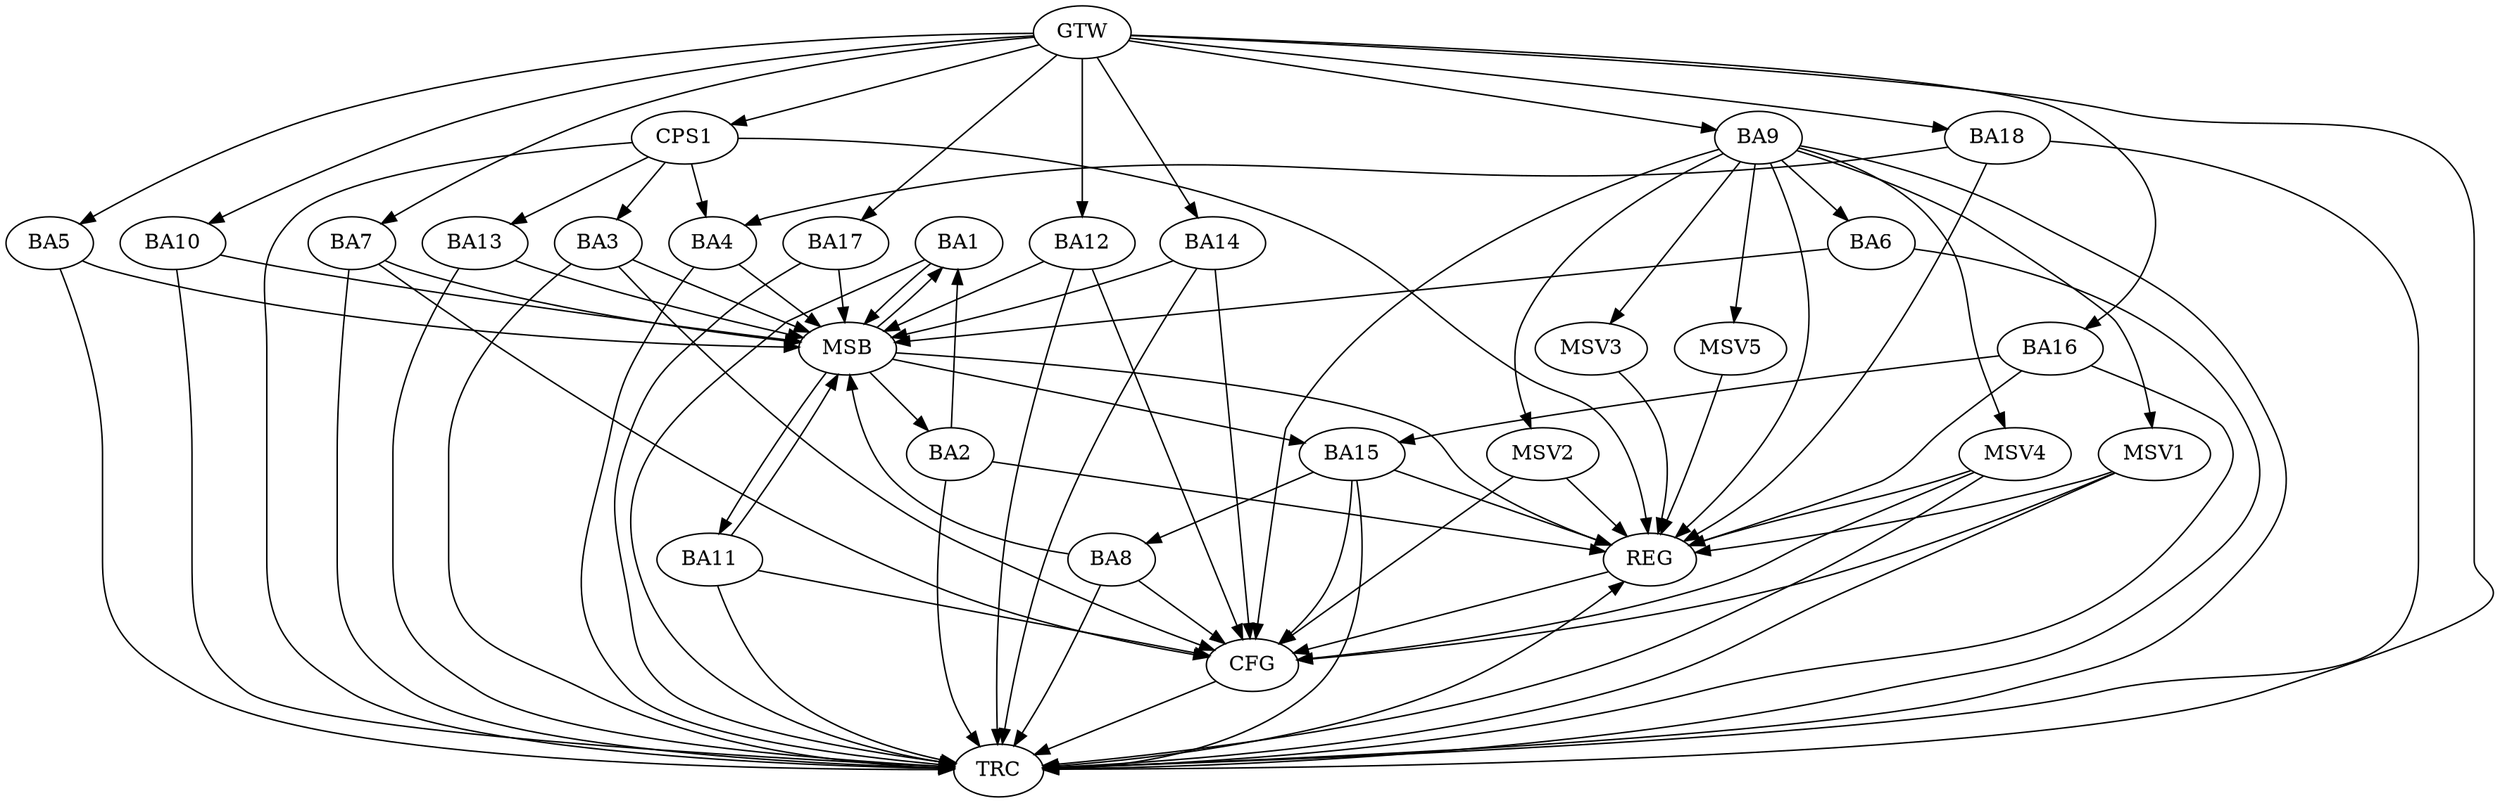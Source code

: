 strict digraph G {
  BA1 [ label="BA1" ];
  BA2 [ label="BA2" ];
  BA3 [ label="BA3" ];
  BA4 [ label="BA4" ];
  BA5 [ label="BA5" ];
  BA6 [ label="BA6" ];
  BA7 [ label="BA7" ];
  BA8 [ label="BA8" ];
  BA9 [ label="BA9" ];
  BA10 [ label="BA10" ];
  BA11 [ label="BA11" ];
  BA12 [ label="BA12" ];
  BA13 [ label="BA13" ];
  BA14 [ label="BA14" ];
  BA15 [ label="BA15" ];
  BA16 [ label="BA16" ];
  BA17 [ label="BA17" ];
  BA18 [ label="BA18" ];
  CPS1 [ label="CPS1" ];
  GTW [ label="GTW" ];
  REG [ label="REG" ];
  MSB [ label="MSB" ];
  CFG [ label="CFG" ];
  TRC [ label="TRC" ];
  MSV1 [ label="MSV1" ];
  MSV2 [ label="MSV2" ];
  MSV3 [ label="MSV3" ];
  MSV4 [ label="MSV4" ];
  MSV5 [ label="MSV5" ];
  BA2 -> BA1;
  BA9 -> BA6;
  BA15 -> BA8;
  BA16 -> BA15;
  BA18 -> BA4;
  CPS1 -> BA3;
  CPS1 -> BA4;
  CPS1 -> BA13;
  GTW -> BA5;
  GTW -> BA7;
  GTW -> BA9;
  GTW -> BA10;
  GTW -> BA12;
  GTW -> BA14;
  GTW -> BA16;
  GTW -> BA17;
  GTW -> BA18;
  GTW -> CPS1;
  BA2 -> REG;
  BA9 -> REG;
  BA15 -> REG;
  BA16 -> REG;
  BA18 -> REG;
  CPS1 -> REG;
  BA1 -> MSB;
  MSB -> BA2;
  MSB -> REG;
  BA3 -> MSB;
  BA4 -> MSB;
  BA5 -> MSB;
  MSB -> BA1;
  BA6 -> MSB;
  BA7 -> MSB;
  BA8 -> MSB;
  BA10 -> MSB;
  BA11 -> MSB;
  BA12 -> MSB;
  BA13 -> MSB;
  MSB -> BA11;
  BA14 -> MSB;
  BA17 -> MSB;
  MSB -> BA15;
  BA11 -> CFG;
  BA14 -> CFG;
  BA15 -> CFG;
  BA9 -> CFG;
  BA7 -> CFG;
  BA12 -> CFG;
  BA3 -> CFG;
  BA8 -> CFG;
  REG -> CFG;
  BA1 -> TRC;
  BA2 -> TRC;
  BA3 -> TRC;
  BA4 -> TRC;
  BA5 -> TRC;
  BA6 -> TRC;
  BA7 -> TRC;
  BA8 -> TRC;
  BA9 -> TRC;
  BA10 -> TRC;
  BA11 -> TRC;
  BA12 -> TRC;
  BA13 -> TRC;
  BA14 -> TRC;
  BA15 -> TRC;
  BA16 -> TRC;
  BA17 -> TRC;
  BA18 -> TRC;
  CPS1 -> TRC;
  GTW -> TRC;
  CFG -> TRC;
  TRC -> REG;
  BA9 -> MSV1;
  MSV1 -> REG;
  MSV1 -> TRC;
  MSV1 -> CFG;
  BA9 -> MSV2;
  MSV2 -> REG;
  MSV2 -> CFG;
  BA9 -> MSV3;
  BA9 -> MSV4;
  MSV3 -> REG;
  MSV4 -> REG;
  MSV4 -> TRC;
  MSV4 -> CFG;
  BA9 -> MSV5;
  MSV5 -> REG;
}

